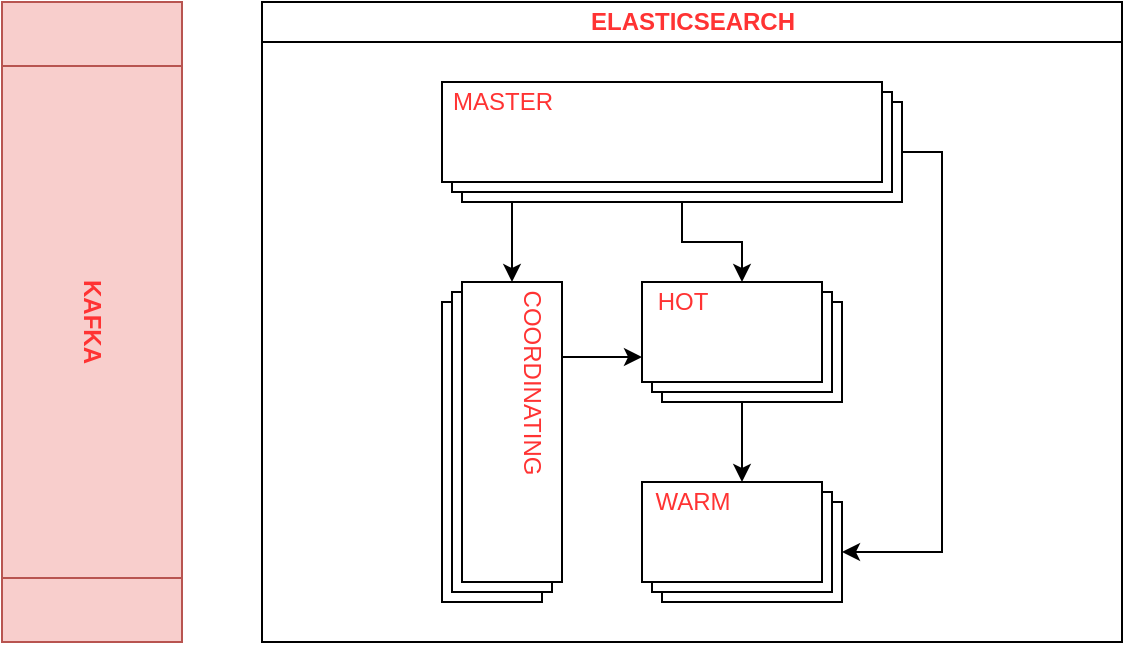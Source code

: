 <mxfile version="14.4.4" type="github">
  <diagram id="R2lEEEUBdFMjLlhIrx00" name="Page-1">
    <mxGraphModel dx="1249" dy="762" grid="1" gridSize="10" guides="1" tooltips="1" connect="1" arrows="1" fold="1" page="1" pageScale="1" pageWidth="850" pageHeight="1100" math="0" shadow="0" extFonts="Permanent Marker^https://fonts.googleapis.com/css?family=Permanent+Marker">
      <root>
        <mxCell id="0" />
        <mxCell id="1" parent="0" />
        <mxCell id="uSduwXZltjfLBemW7_SH-1" value="&lt;span&gt;KAFKA&lt;/span&gt;" style="shape=process;whiteSpace=wrap;html=1;backgroundOutline=1;direction=west;verticalAlign=middle;fontStyle=1;labelBackgroundColor=none;labelBorderColor=none;fillColor=#f8cecc;strokeColor=#b85450;fontColor=#FF3333;rotation=90;flipV=1;flipH=0;" vertex="1" parent="1">
          <mxGeometry x="105" y="315" width="320" height="90" as="geometry" />
        </mxCell>
        <mxCell id="uSduwXZltjfLBemW7_SH-2" value="ELASTICSEARCH" style="swimlane;html=1;startSize=20;horizontal=1;containerType=tree;labelBackgroundColor=none;fontColor=#FF3333;" vertex="1" parent="1">
          <mxGeometry x="350" y="200" width="430" height="320" as="geometry" />
        </mxCell>
        <mxCell id="uSduwXZltjfLBemW7_SH-36" style="edgeStyle=orthogonalEdgeStyle;rounded=0;orthogonalLoop=1;jettySize=auto;html=1;entryX=0;entryY=0;entryDx=0;entryDy=25;entryPerimeter=0;fontColor=#FF3333;" edge="1" parent="uSduwXZltjfLBemW7_SH-2" source="uSduwXZltjfLBemW7_SH-19" target="uSduwXZltjfLBemW7_SH-28">
          <mxGeometry relative="1" as="geometry">
            <Array as="points">
              <mxPoint x="125" y="110" />
              <mxPoint x="125" y="110" />
            </Array>
          </mxGeometry>
        </mxCell>
        <mxCell id="uSduwXZltjfLBemW7_SH-68" style="edgeStyle=orthogonalEdgeStyle;rounded=0;orthogonalLoop=1;jettySize=auto;html=1;exitX=0;exitY=0;exitDx=120;exitDy=60;exitPerimeter=0;fontColor=#FF3333;" edge="1" parent="uSduwXZltjfLBemW7_SH-2" source="uSduwXZltjfLBemW7_SH-19" target="uSduwXZltjfLBemW7_SH-52">
          <mxGeometry relative="1" as="geometry" />
        </mxCell>
        <mxCell id="uSduwXZltjfLBemW7_SH-69" style="edgeStyle=orthogonalEdgeStyle;rounded=0;orthogonalLoop=1;jettySize=auto;html=1;exitX=0;exitY=0;exitDx=230;exitDy=35;exitPerimeter=0;entryX=0;entryY=0;entryDx=100;entryDy=35;entryPerimeter=0;fontColor=#FF3333;" edge="1" parent="uSduwXZltjfLBemW7_SH-2" source="uSduwXZltjfLBemW7_SH-19" target="uSduwXZltjfLBemW7_SH-54">
          <mxGeometry relative="1" as="geometry" />
        </mxCell>
        <mxCell id="uSduwXZltjfLBemW7_SH-19" value="" style="verticalLabelPosition=bottom;verticalAlign=top;html=1;shape=mxgraph.basic.layered_rect;dx=10;outlineConnect=0;labelBackgroundColor=none;fontColor=#FF3333;labelBorderColor=none;" vertex="1" parent="uSduwXZltjfLBemW7_SH-2">
          <mxGeometry x="90" y="40" width="230" height="60" as="geometry" />
        </mxCell>
        <mxCell id="uSduwXZltjfLBemW7_SH-67" style="edgeStyle=orthogonalEdgeStyle;rounded=0;orthogonalLoop=1;jettySize=auto;html=1;exitX=0;exitY=0;exitDx=37.5;exitDy=0;exitPerimeter=0;entryX=0;entryY=0;entryDx=0;entryDy=37.5;entryPerimeter=0;fontColor=#FF3333;" edge="1" parent="uSduwXZltjfLBemW7_SH-2" source="uSduwXZltjfLBemW7_SH-28" target="uSduwXZltjfLBemW7_SH-52">
          <mxGeometry relative="1" as="geometry" />
        </mxCell>
        <mxCell id="uSduwXZltjfLBemW7_SH-28" value="" style="verticalLabelPosition=bottom;verticalAlign=top;html=1;shape=mxgraph.basic.layered_rect;dx=10;outlineConnect=0;labelBackgroundColor=none;fontColor=#FF3333;labelBorderColor=none;direction=south;" vertex="1" parent="uSduwXZltjfLBemW7_SH-2">
          <mxGeometry x="90" y="140" width="60" height="160" as="geometry" />
        </mxCell>
        <mxCell id="uSduwXZltjfLBemW7_SH-52" value="" style="verticalLabelPosition=bottom;verticalAlign=top;html=1;shape=mxgraph.basic.layered_rect;dx=10;outlineConnect=0;labelBackgroundColor=none;fontColor=#FF3333;" vertex="1" parent="uSduwXZltjfLBemW7_SH-2">
          <mxGeometry x="190" y="140" width="100" height="60" as="geometry" />
        </mxCell>
        <mxCell id="uSduwXZltjfLBemW7_SH-53" value="" style="edgeStyle=orthogonalEdgeStyle;rounded=0;orthogonalLoop=1;jettySize=auto;html=1;" edge="1" source="uSduwXZltjfLBemW7_SH-52" target="uSduwXZltjfLBemW7_SH-54" parent="uSduwXZltjfLBemW7_SH-2">
          <mxGeometry relative="1" as="geometry" />
        </mxCell>
        <mxCell id="uSduwXZltjfLBemW7_SH-54" value="" style="verticalLabelPosition=bottom;verticalAlign=top;html=1;shape=mxgraph.basic.layered_rect;dx=10;outlineConnect=0;labelBackgroundColor=none;fontColor=#FF3333;" vertex="1" parent="uSduwXZltjfLBemW7_SH-2">
          <mxGeometry x="190" y="240" width="100" height="60" as="geometry" />
        </mxCell>
        <mxCell id="uSduwXZltjfLBemW7_SH-75" value="COORDINATING" style="text;html=1;align=center;verticalAlign=middle;resizable=0;points=[];autosize=1;fontColor=#FF3333;rotation=90;" vertex="1" parent="uSduwXZltjfLBemW7_SH-2">
          <mxGeometry x="80" y="180" width="110" height="20" as="geometry" />
        </mxCell>
        <mxCell id="uSduwXZltjfLBemW7_SH-88" value="HOT" style="text;html=1;align=center;verticalAlign=middle;resizable=0;points=[];autosize=1;fontColor=#FF3333;" vertex="1" parent="uSduwXZltjfLBemW7_SH-2">
          <mxGeometry x="190" y="140" width="40" height="20" as="geometry" />
        </mxCell>
        <mxCell id="uSduwXZltjfLBemW7_SH-89" value="WARM" style="text;html=1;align=center;verticalAlign=middle;resizable=0;points=[];autosize=1;fontColor=#FF3333;" vertex="1" parent="uSduwXZltjfLBemW7_SH-2">
          <mxGeometry x="190" y="240" width="50" height="20" as="geometry" />
        </mxCell>
        <mxCell id="uSduwXZltjfLBemW7_SH-90" value="MASTER" style="text;html=1;align=center;verticalAlign=middle;resizable=0;points=[];autosize=1;fontColor=#FF3333;" vertex="1" parent="uSduwXZltjfLBemW7_SH-2">
          <mxGeometry x="85" y="40" width="70" height="20" as="geometry" />
        </mxCell>
      </root>
    </mxGraphModel>
  </diagram>
</mxfile>
